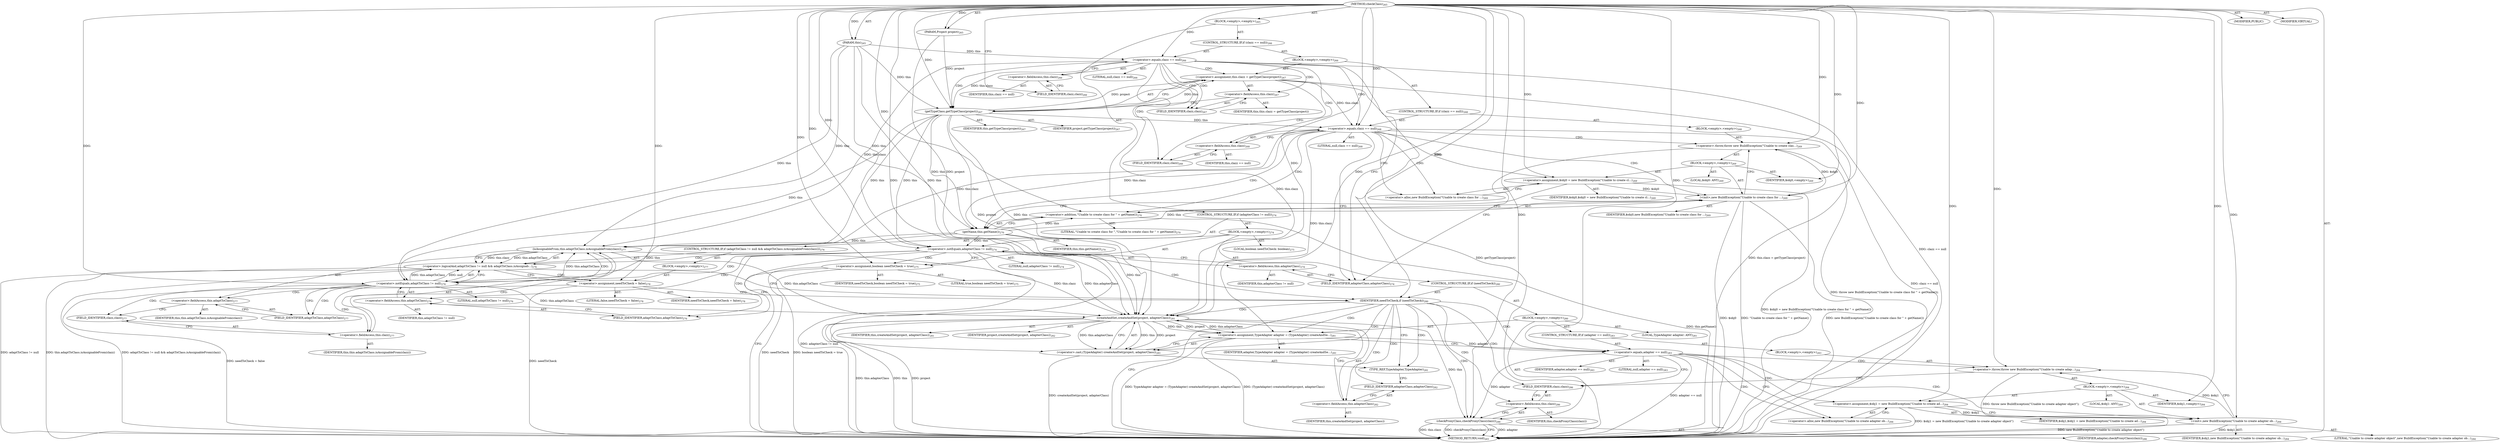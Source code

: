 digraph "checkClass" {  
"111669149709" [label = <(METHOD,checkClass)<SUB>265</SUB>> ]
"115964117001" [label = <(PARAM,this)<SUB>265</SUB>> ]
"115964117018" [label = <(PARAM,Project project)<SUB>265</SUB>> ]
"25769803807" [label = <(BLOCK,&lt;empty&gt;,&lt;empty&gt;)<SUB>265</SUB>> ]
"47244640274" [label = <(CONTROL_STRUCTURE,IF,if (clazz == null))<SUB>266</SUB>> ]
"30064771159" [label = <(&lt;operator&gt;.equals,clazz == null)<SUB>266</SUB>> ]
"30064771160" [label = <(&lt;operator&gt;.fieldAccess,this.clazz)<SUB>266</SUB>> ]
"68719476826" [label = <(IDENTIFIER,this,clazz == null)> ]
"55834574883" [label = <(FIELD_IDENTIFIER,clazz,clazz)<SUB>266</SUB>> ]
"90194313236" [label = <(LITERAL,null,clazz == null)<SUB>266</SUB>> ]
"25769803808" [label = <(BLOCK,&lt;empty&gt;,&lt;empty&gt;)<SUB>266</SUB>> ]
"30064771161" [label = <(&lt;operator&gt;.assignment,this.clazz = getTypeClass(project))<SUB>267</SUB>> ]
"30064771162" [label = <(&lt;operator&gt;.fieldAccess,this.clazz)<SUB>267</SUB>> ]
"68719476827" [label = <(IDENTIFIER,this,this.clazz = getTypeClass(project))> ]
"55834574884" [label = <(FIELD_IDENTIFIER,clazz,clazz)<SUB>267</SUB>> ]
"30064771163" [label = <(getTypeClass,getTypeClass(project))<SUB>267</SUB>> ]
"68719476750" [label = <(IDENTIFIER,this,getTypeClass(project))<SUB>267</SUB>> ]
"68719476828" [label = <(IDENTIFIER,project,getTypeClass(project))<SUB>267</SUB>> ]
"47244640275" [label = <(CONTROL_STRUCTURE,IF,if (clazz == null))<SUB>268</SUB>> ]
"30064771164" [label = <(&lt;operator&gt;.equals,clazz == null)<SUB>268</SUB>> ]
"30064771165" [label = <(&lt;operator&gt;.fieldAccess,this.clazz)<SUB>268</SUB>> ]
"68719476829" [label = <(IDENTIFIER,this,clazz == null)> ]
"55834574885" [label = <(FIELD_IDENTIFIER,clazz,clazz)<SUB>268</SUB>> ]
"90194313237" [label = <(LITERAL,null,clazz == null)<SUB>268</SUB>> ]
"25769803809" [label = <(BLOCK,&lt;empty&gt;,&lt;empty&gt;)<SUB>268</SUB>> ]
"30064771166" [label = <(&lt;operator&gt;.throw,throw new BuildException(&quot;Unable to create clas...)<SUB>269</SUB>> ]
"25769803810" [label = <(BLOCK,&lt;empty&gt;,&lt;empty&gt;)<SUB>269</SUB>> ]
"94489280516" [label = <(LOCAL,$obj0: ANY)<SUB>269</SUB>> ]
"30064771167" [label = <(&lt;operator&gt;.assignment,$obj0 = new BuildException(&quot;Unable to create cl...)<SUB>269</SUB>> ]
"68719476830" [label = <(IDENTIFIER,$obj0,$obj0 = new BuildException(&quot;Unable to create cl...)<SUB>269</SUB>> ]
"30064771168" [label = <(&lt;operator&gt;.alloc,new BuildException(&quot;Unable to create class for ...)<SUB>269</SUB>> ]
"30064771169" [label = <(&lt;init&gt;,new BuildException(&quot;Unable to create class for ...)<SUB>269</SUB>> ]
"68719476831" [label = <(IDENTIFIER,$obj0,new BuildException(&quot;Unable to create class for ...)<SUB>269</SUB>> ]
"30064771170" [label = <(&lt;operator&gt;.addition,&quot;Unable to create class for &quot; + getName())<SUB>270</SUB>> ]
"90194313238" [label = <(LITERAL,&quot;Unable to create class for &quot;,&quot;Unable to create class for &quot; + getName())<SUB>270</SUB>> ]
"30064771171" [label = <(getName,this.getName())<SUB>270</SUB>> ]
"68719476751" [label = <(IDENTIFIER,this,this.getName())<SUB>270</SUB>> ]
"68719476832" [label = <(IDENTIFIER,$obj0,&lt;empty&gt;)<SUB>269</SUB>> ]
"47244640276" [label = <(CONTROL_STRUCTURE,IF,if (adapterClass != null))<SUB>274</SUB>> ]
"30064771172" [label = <(&lt;operator&gt;.notEquals,adapterClass != null)<SUB>274</SUB>> ]
"30064771173" [label = <(&lt;operator&gt;.fieldAccess,this.adapterClass)<SUB>274</SUB>> ]
"68719476833" [label = <(IDENTIFIER,this,adapterClass != null)> ]
"55834574886" [label = <(FIELD_IDENTIFIER,adapterClass,adapterClass)<SUB>274</SUB>> ]
"90194313239" [label = <(LITERAL,null,adapterClass != null)<SUB>274</SUB>> ]
"25769803811" [label = <(BLOCK,&lt;empty&gt;,&lt;empty&gt;)<SUB>274</SUB>> ]
"94489280517" [label = <(LOCAL,boolean needToCheck: boolean)<SUB>275</SUB>> ]
"30064771174" [label = <(&lt;operator&gt;.assignment,boolean needToCheck = true)<SUB>275</SUB>> ]
"68719476834" [label = <(IDENTIFIER,needToCheck,boolean needToCheck = true)<SUB>275</SUB>> ]
"90194313240" [label = <(LITERAL,true,boolean needToCheck = true)<SUB>275</SUB>> ]
"47244640277" [label = <(CONTROL_STRUCTURE,IF,if (adaptToClass != null &amp;&amp; adaptToClass.isAssignableFrom(clazz)))<SUB>276</SUB>> ]
"30064771175" [label = <(&lt;operator&gt;.logicalAnd,adaptToClass != null &amp;&amp; adaptToClass.isAssignab...)<SUB>276</SUB>> ]
"30064771176" [label = <(&lt;operator&gt;.notEquals,adaptToClass != null)<SUB>276</SUB>> ]
"30064771177" [label = <(&lt;operator&gt;.fieldAccess,this.adaptToClass)<SUB>276</SUB>> ]
"68719476835" [label = <(IDENTIFIER,this,adaptToClass != null)> ]
"55834574887" [label = <(FIELD_IDENTIFIER,adaptToClass,adaptToClass)<SUB>276</SUB>> ]
"90194313241" [label = <(LITERAL,null,adaptToClass != null)<SUB>276</SUB>> ]
"30064771178" [label = <(isAssignableFrom,this.adaptToClass.isAssignableFrom(clazz))<SUB>277</SUB>> ]
"30064771179" [label = <(&lt;operator&gt;.fieldAccess,this.adaptToClass)<SUB>277</SUB>> ]
"68719476836" [label = <(IDENTIFIER,this,this.adaptToClass.isAssignableFrom(clazz))> ]
"55834574888" [label = <(FIELD_IDENTIFIER,adaptToClass,adaptToClass)<SUB>277</SUB>> ]
"30064771180" [label = <(&lt;operator&gt;.fieldAccess,this.clazz)<SUB>277</SUB>> ]
"68719476837" [label = <(IDENTIFIER,this,this.adaptToClass.isAssignableFrom(clazz))> ]
"55834574889" [label = <(FIELD_IDENTIFIER,clazz,clazz)<SUB>277</SUB>> ]
"25769803812" [label = <(BLOCK,&lt;empty&gt;,&lt;empty&gt;)<SUB>277</SUB>> ]
"30064771181" [label = <(&lt;operator&gt;.assignment,needToCheck = false)<SUB>278</SUB>> ]
"68719476838" [label = <(IDENTIFIER,needToCheck,needToCheck = false)<SUB>278</SUB>> ]
"90194313242" [label = <(LITERAL,false,needToCheck = false)<SUB>278</SUB>> ]
"47244640278" [label = <(CONTROL_STRUCTURE,IF,if (needToCheck))<SUB>280</SUB>> ]
"68719476839" [label = <(IDENTIFIER,needToCheck,if (needToCheck))<SUB>280</SUB>> ]
"25769803813" [label = <(BLOCK,&lt;empty&gt;,&lt;empty&gt;)<SUB>280</SUB>> ]
"94489280518" [label = <(LOCAL,TypeAdapter adapter: ANY)<SUB>281</SUB>> ]
"30064771182" [label = <(&lt;operator&gt;.assignment,TypeAdapter adapter = (TypeAdapter) createAndSe...)<SUB>281</SUB>> ]
"68719476840" [label = <(IDENTIFIER,adapter,TypeAdapter adapter = (TypeAdapter) createAndSe...)<SUB>281</SUB>> ]
"30064771183" [label = <(&lt;operator&gt;.cast,(TypeAdapter) createAndSet(project, adapterClass))<SUB>281</SUB>> ]
"180388626433" [label = <(TYPE_REF,TypeAdapter,TypeAdapter)<SUB>281</SUB>> ]
"30064771184" [label = <(createAndSet,createAndSet(project, adapterClass))<SUB>281</SUB>> ]
"68719476752" [label = <(IDENTIFIER,this,createAndSet(project, adapterClass))<SUB>281</SUB>> ]
"68719476841" [label = <(IDENTIFIER,project,createAndSet(project, adapterClass))<SUB>282</SUB>> ]
"30064771185" [label = <(&lt;operator&gt;.fieldAccess,this.adapterClass)<SUB>282</SUB>> ]
"68719476842" [label = <(IDENTIFIER,this,createAndSet(project, adapterClass))> ]
"55834574890" [label = <(FIELD_IDENTIFIER,adapterClass,adapterClass)<SUB>282</SUB>> ]
"47244640279" [label = <(CONTROL_STRUCTURE,IF,if (adapter == null))<SUB>283</SUB>> ]
"30064771186" [label = <(&lt;operator&gt;.equals,adapter == null)<SUB>283</SUB>> ]
"68719476843" [label = <(IDENTIFIER,adapter,adapter == null)<SUB>283</SUB>> ]
"90194313243" [label = <(LITERAL,null,adapter == null)<SUB>283</SUB>> ]
"25769803814" [label = <(BLOCK,&lt;empty&gt;,&lt;empty&gt;)<SUB>283</SUB>> ]
"30064771187" [label = <(&lt;operator&gt;.throw,throw new BuildException(&quot;Unable to create adap...)<SUB>284</SUB>> ]
"25769803815" [label = <(BLOCK,&lt;empty&gt;,&lt;empty&gt;)<SUB>284</SUB>> ]
"94489280519" [label = <(LOCAL,$obj1: ANY)<SUB>284</SUB>> ]
"30064771188" [label = <(&lt;operator&gt;.assignment,$obj1 = new BuildException(&quot;Unable to create ad...)<SUB>284</SUB>> ]
"68719476844" [label = <(IDENTIFIER,$obj1,$obj1 = new BuildException(&quot;Unable to create ad...)<SUB>284</SUB>> ]
"30064771189" [label = <(&lt;operator&gt;.alloc,new BuildException(&quot;Unable to create adapter ob...)<SUB>284</SUB>> ]
"30064771190" [label = <(&lt;init&gt;,new BuildException(&quot;Unable to create adapter ob...)<SUB>284</SUB>> ]
"68719476845" [label = <(IDENTIFIER,$obj1,new BuildException(&quot;Unable to create adapter ob...)<SUB>284</SUB>> ]
"90194313244" [label = <(LITERAL,&quot;Unable to create adapter object&quot;,new BuildException(&quot;Unable to create adapter ob...)<SUB>284</SUB>> ]
"68719476846" [label = <(IDENTIFIER,$obj1,&lt;empty&gt;)<SUB>284</SUB>> ]
"30064771191" [label = <(checkProxyClass,checkProxyClass(clazz))<SUB>286</SUB>> ]
"68719476847" [label = <(IDENTIFIER,adapter,checkProxyClass(clazz))<SUB>286</SUB>> ]
"30064771192" [label = <(&lt;operator&gt;.fieldAccess,this.clazz)<SUB>286</SUB>> ]
"68719476848" [label = <(IDENTIFIER,this,checkProxyClass(clazz))> ]
"55834574891" [label = <(FIELD_IDENTIFIER,clazz,clazz)<SUB>286</SUB>> ]
"133143986208" [label = <(MODIFIER,PUBLIC)> ]
"133143986209" [label = <(MODIFIER,VIRTUAL)> ]
"128849018893" [label = <(METHOD_RETURN,void)<SUB>265</SUB>> ]
  "111669149709" -> "115964117001"  [ label = "AST: "] 
  "111669149709" -> "115964117018"  [ label = "AST: "] 
  "111669149709" -> "25769803807"  [ label = "AST: "] 
  "111669149709" -> "133143986208"  [ label = "AST: "] 
  "111669149709" -> "133143986209"  [ label = "AST: "] 
  "111669149709" -> "128849018893"  [ label = "AST: "] 
  "25769803807" -> "47244640274"  [ label = "AST: "] 
  "25769803807" -> "47244640276"  [ label = "AST: "] 
  "47244640274" -> "30064771159"  [ label = "AST: "] 
  "47244640274" -> "25769803808"  [ label = "AST: "] 
  "30064771159" -> "30064771160"  [ label = "AST: "] 
  "30064771159" -> "90194313236"  [ label = "AST: "] 
  "30064771160" -> "68719476826"  [ label = "AST: "] 
  "30064771160" -> "55834574883"  [ label = "AST: "] 
  "25769803808" -> "30064771161"  [ label = "AST: "] 
  "25769803808" -> "47244640275"  [ label = "AST: "] 
  "30064771161" -> "30064771162"  [ label = "AST: "] 
  "30064771161" -> "30064771163"  [ label = "AST: "] 
  "30064771162" -> "68719476827"  [ label = "AST: "] 
  "30064771162" -> "55834574884"  [ label = "AST: "] 
  "30064771163" -> "68719476750"  [ label = "AST: "] 
  "30064771163" -> "68719476828"  [ label = "AST: "] 
  "47244640275" -> "30064771164"  [ label = "AST: "] 
  "47244640275" -> "25769803809"  [ label = "AST: "] 
  "30064771164" -> "30064771165"  [ label = "AST: "] 
  "30064771164" -> "90194313237"  [ label = "AST: "] 
  "30064771165" -> "68719476829"  [ label = "AST: "] 
  "30064771165" -> "55834574885"  [ label = "AST: "] 
  "25769803809" -> "30064771166"  [ label = "AST: "] 
  "30064771166" -> "25769803810"  [ label = "AST: "] 
  "25769803810" -> "94489280516"  [ label = "AST: "] 
  "25769803810" -> "30064771167"  [ label = "AST: "] 
  "25769803810" -> "30064771169"  [ label = "AST: "] 
  "25769803810" -> "68719476832"  [ label = "AST: "] 
  "30064771167" -> "68719476830"  [ label = "AST: "] 
  "30064771167" -> "30064771168"  [ label = "AST: "] 
  "30064771169" -> "68719476831"  [ label = "AST: "] 
  "30064771169" -> "30064771170"  [ label = "AST: "] 
  "30064771170" -> "90194313238"  [ label = "AST: "] 
  "30064771170" -> "30064771171"  [ label = "AST: "] 
  "30064771171" -> "68719476751"  [ label = "AST: "] 
  "47244640276" -> "30064771172"  [ label = "AST: "] 
  "47244640276" -> "25769803811"  [ label = "AST: "] 
  "30064771172" -> "30064771173"  [ label = "AST: "] 
  "30064771172" -> "90194313239"  [ label = "AST: "] 
  "30064771173" -> "68719476833"  [ label = "AST: "] 
  "30064771173" -> "55834574886"  [ label = "AST: "] 
  "25769803811" -> "94489280517"  [ label = "AST: "] 
  "25769803811" -> "30064771174"  [ label = "AST: "] 
  "25769803811" -> "47244640277"  [ label = "AST: "] 
  "25769803811" -> "47244640278"  [ label = "AST: "] 
  "30064771174" -> "68719476834"  [ label = "AST: "] 
  "30064771174" -> "90194313240"  [ label = "AST: "] 
  "47244640277" -> "30064771175"  [ label = "AST: "] 
  "47244640277" -> "25769803812"  [ label = "AST: "] 
  "30064771175" -> "30064771176"  [ label = "AST: "] 
  "30064771175" -> "30064771178"  [ label = "AST: "] 
  "30064771176" -> "30064771177"  [ label = "AST: "] 
  "30064771176" -> "90194313241"  [ label = "AST: "] 
  "30064771177" -> "68719476835"  [ label = "AST: "] 
  "30064771177" -> "55834574887"  [ label = "AST: "] 
  "30064771178" -> "30064771179"  [ label = "AST: "] 
  "30064771178" -> "30064771180"  [ label = "AST: "] 
  "30064771179" -> "68719476836"  [ label = "AST: "] 
  "30064771179" -> "55834574888"  [ label = "AST: "] 
  "30064771180" -> "68719476837"  [ label = "AST: "] 
  "30064771180" -> "55834574889"  [ label = "AST: "] 
  "25769803812" -> "30064771181"  [ label = "AST: "] 
  "30064771181" -> "68719476838"  [ label = "AST: "] 
  "30064771181" -> "90194313242"  [ label = "AST: "] 
  "47244640278" -> "68719476839"  [ label = "AST: "] 
  "47244640278" -> "25769803813"  [ label = "AST: "] 
  "25769803813" -> "94489280518"  [ label = "AST: "] 
  "25769803813" -> "30064771182"  [ label = "AST: "] 
  "25769803813" -> "47244640279"  [ label = "AST: "] 
  "25769803813" -> "30064771191"  [ label = "AST: "] 
  "30064771182" -> "68719476840"  [ label = "AST: "] 
  "30064771182" -> "30064771183"  [ label = "AST: "] 
  "30064771183" -> "180388626433"  [ label = "AST: "] 
  "30064771183" -> "30064771184"  [ label = "AST: "] 
  "30064771184" -> "68719476752"  [ label = "AST: "] 
  "30064771184" -> "68719476841"  [ label = "AST: "] 
  "30064771184" -> "30064771185"  [ label = "AST: "] 
  "30064771185" -> "68719476842"  [ label = "AST: "] 
  "30064771185" -> "55834574890"  [ label = "AST: "] 
  "47244640279" -> "30064771186"  [ label = "AST: "] 
  "47244640279" -> "25769803814"  [ label = "AST: "] 
  "30064771186" -> "68719476843"  [ label = "AST: "] 
  "30064771186" -> "90194313243"  [ label = "AST: "] 
  "25769803814" -> "30064771187"  [ label = "AST: "] 
  "30064771187" -> "25769803815"  [ label = "AST: "] 
  "25769803815" -> "94489280519"  [ label = "AST: "] 
  "25769803815" -> "30064771188"  [ label = "AST: "] 
  "25769803815" -> "30064771190"  [ label = "AST: "] 
  "25769803815" -> "68719476846"  [ label = "AST: "] 
  "30064771188" -> "68719476844"  [ label = "AST: "] 
  "30064771188" -> "30064771189"  [ label = "AST: "] 
  "30064771190" -> "68719476845"  [ label = "AST: "] 
  "30064771190" -> "90194313244"  [ label = "AST: "] 
  "30064771191" -> "68719476847"  [ label = "AST: "] 
  "30064771191" -> "30064771192"  [ label = "AST: "] 
  "30064771192" -> "68719476848"  [ label = "AST: "] 
  "30064771192" -> "55834574891"  [ label = "AST: "] 
  "30064771159" -> "55834574884"  [ label = "CFG: "] 
  "30064771159" -> "55834574886"  [ label = "CFG: "] 
  "30064771172" -> "128849018893"  [ label = "CFG: "] 
  "30064771172" -> "30064771174"  [ label = "CFG: "] 
  "30064771160" -> "30064771159"  [ label = "CFG: "] 
  "30064771161" -> "55834574885"  [ label = "CFG: "] 
  "30064771173" -> "30064771172"  [ label = "CFG: "] 
  "30064771174" -> "55834574887"  [ label = "CFG: "] 
  "55834574883" -> "30064771160"  [ label = "CFG: "] 
  "30064771162" -> "30064771163"  [ label = "CFG: "] 
  "30064771163" -> "30064771161"  [ label = "CFG: "] 
  "30064771164" -> "30064771168"  [ label = "CFG: "] 
  "30064771164" -> "55834574886"  [ label = "CFG: "] 
  "55834574886" -> "30064771173"  [ label = "CFG: "] 
  "30064771175" -> "68719476839"  [ label = "CFG: "] 
  "30064771175" -> "30064771181"  [ label = "CFG: "] 
  "68719476839" -> "128849018893"  [ label = "CFG: "] 
  "68719476839" -> "180388626433"  [ label = "CFG: "] 
  "55834574884" -> "30064771162"  [ label = "CFG: "] 
  "30064771165" -> "30064771164"  [ label = "CFG: "] 
  "30064771166" -> "55834574886"  [ label = "CFG: "] 
  "30064771176" -> "30064771175"  [ label = "CFG: "] 
  "30064771176" -> "55834574888"  [ label = "CFG: "] 
  "30064771178" -> "30064771175"  [ label = "CFG: "] 
  "30064771181" -> "68719476839"  [ label = "CFG: "] 
  "30064771182" -> "30064771186"  [ label = "CFG: "] 
  "30064771191" -> "128849018893"  [ label = "CFG: "] 
  "55834574885" -> "30064771165"  [ label = "CFG: "] 
  "30064771177" -> "30064771176"  [ label = "CFG: "] 
  "30064771179" -> "55834574889"  [ label = "CFG: "] 
  "30064771180" -> "30064771178"  [ label = "CFG: "] 
  "30064771183" -> "30064771182"  [ label = "CFG: "] 
  "30064771186" -> "30064771189"  [ label = "CFG: "] 
  "30064771186" -> "55834574891"  [ label = "CFG: "] 
  "30064771192" -> "30064771191"  [ label = "CFG: "] 
  "30064771167" -> "30064771171"  [ label = "CFG: "] 
  "30064771169" -> "30064771166"  [ label = "CFG: "] 
  "55834574887" -> "30064771177"  [ label = "CFG: "] 
  "55834574888" -> "30064771179"  [ label = "CFG: "] 
  "55834574889" -> "30064771180"  [ label = "CFG: "] 
  "180388626433" -> "55834574890"  [ label = "CFG: "] 
  "30064771184" -> "30064771183"  [ label = "CFG: "] 
  "30064771187" -> "55834574891"  [ label = "CFG: "] 
  "55834574891" -> "30064771192"  [ label = "CFG: "] 
  "30064771168" -> "30064771167"  [ label = "CFG: "] 
  "30064771170" -> "30064771169"  [ label = "CFG: "] 
  "30064771185" -> "30064771184"  [ label = "CFG: "] 
  "30064771171" -> "30064771170"  [ label = "CFG: "] 
  "55834574890" -> "30064771185"  [ label = "CFG: "] 
  "30064771188" -> "30064771190"  [ label = "CFG: "] 
  "30064771190" -> "30064771187"  [ label = "CFG: "] 
  "30064771189" -> "30064771188"  [ label = "CFG: "] 
  "111669149709" -> "55834574883"  [ label = "CFG: "] 
  "30064771159" -> "128849018893"  [ label = "DDG: clazz == null"] 
  "30064771161" -> "128849018893"  [ label = "DDG: getTypeClass(project)"] 
  "30064771161" -> "128849018893"  [ label = "DDG: this.clazz = getTypeClass(project)"] 
  "30064771164" -> "128849018893"  [ label = "DDG: clazz == null"] 
  "30064771167" -> "128849018893"  [ label = "DDG: $obj0 = new BuildException(&quot;Unable to create class for &quot; + getName())"] 
  "30064771169" -> "128849018893"  [ label = "DDG: $obj0"] 
  "30064771170" -> "128849018893"  [ label = "DDG: this.getName()"] 
  "30064771169" -> "128849018893"  [ label = "DDG: &quot;Unable to create class for &quot; + getName()"] 
  "30064771169" -> "128849018893"  [ label = "DDG: new BuildException(&quot;Unable to create class for &quot; + getName())"] 
  "30064771166" -> "128849018893"  [ label = "DDG: throw new BuildException(&quot;Unable to create class for &quot; + getName());"] 
  "30064771172" -> "128849018893"  [ label = "DDG: adapterClass != null"] 
  "30064771174" -> "128849018893"  [ label = "DDG: needToCheck"] 
  "30064771174" -> "128849018893"  [ label = "DDG: boolean needToCheck = true"] 
  "30064771175" -> "128849018893"  [ label = "DDG: adaptToClass != null"] 
  "30064771175" -> "128849018893"  [ label = "DDG: this.adaptToClass.isAssignableFrom(clazz)"] 
  "30064771175" -> "128849018893"  [ label = "DDG: adaptToClass != null &amp;&amp; adaptToClass.isAssignableFrom(clazz)"] 
  "30064771181" -> "128849018893"  [ label = "DDG: needToCheck"] 
  "30064771181" -> "128849018893"  [ label = "DDG: needToCheck = false"] 
  "30064771184" -> "128849018893"  [ label = "DDG: this"] 
  "30064771184" -> "128849018893"  [ label = "DDG: project"] 
  "30064771184" -> "128849018893"  [ label = "DDG: this.adapterClass"] 
  "30064771183" -> "128849018893"  [ label = "DDG: createAndSet(project, adapterClass)"] 
  "30064771182" -> "128849018893"  [ label = "DDG: (TypeAdapter) createAndSet(project, adapterClass)"] 
  "30064771182" -> "128849018893"  [ label = "DDG: TypeAdapter adapter = (TypeAdapter) createAndSet(project, adapterClass)"] 
  "30064771186" -> "128849018893"  [ label = "DDG: adapter == null"] 
  "30064771188" -> "128849018893"  [ label = "DDG: $obj1 = new BuildException(&quot;Unable to create adapter object&quot;)"] 
  "30064771190" -> "128849018893"  [ label = "DDG: $obj1"] 
  "30064771190" -> "128849018893"  [ label = "DDG: new BuildException(&quot;Unable to create adapter object&quot;)"] 
  "30064771187" -> "128849018893"  [ label = "DDG: throw new BuildException(&quot;Unable to create adapter object&quot;);"] 
  "30064771191" -> "128849018893"  [ label = "DDG: adapter"] 
  "30064771191" -> "128849018893"  [ label = "DDG: this.clazz"] 
  "30064771191" -> "128849018893"  [ label = "DDG: checkProxyClass(clazz)"] 
  "111669149709" -> "115964117001"  [ label = "DDG: "] 
  "111669149709" -> "115964117018"  [ label = "DDG: "] 
  "115964117001" -> "30064771159"  [ label = "DDG: this"] 
  "111669149709" -> "30064771159"  [ label = "DDG: "] 
  "30064771163" -> "30064771161"  [ label = "DDG: this"] 
  "30064771163" -> "30064771161"  [ label = "DDG: project"] 
  "115964117001" -> "30064771172"  [ label = "DDG: this"] 
  "30064771163" -> "30064771172"  [ label = "DDG: this"] 
  "30064771171" -> "30064771172"  [ label = "DDG: this"] 
  "111669149709" -> "30064771172"  [ label = "DDG: "] 
  "111669149709" -> "30064771174"  [ label = "DDG: "] 
  "111669149709" -> "68719476839"  [ label = "DDG: "] 
  "115964117001" -> "30064771163"  [ label = "DDG: this"] 
  "30064771159" -> "30064771163"  [ label = "DDG: this.clazz"] 
  "111669149709" -> "30064771163"  [ label = "DDG: "] 
  "115964117018" -> "30064771163"  [ label = "DDG: project"] 
  "30064771161" -> "30064771164"  [ label = "DDG: this.clazz"] 
  "30064771163" -> "30064771164"  [ label = "DDG: this"] 
  "111669149709" -> "30064771164"  [ label = "DDG: "] 
  "30064771176" -> "30064771175"  [ label = "DDG: this.adaptToClass"] 
  "30064771176" -> "30064771175"  [ label = "DDG: null"] 
  "30064771178" -> "30064771175"  [ label = "DDG: this.adaptToClass"] 
  "30064771178" -> "30064771175"  [ label = "DDG: this.clazz"] 
  "111669149709" -> "30064771181"  [ label = "DDG: "] 
  "111669149709" -> "30064771182"  [ label = "DDG: "] 
  "30064771184" -> "30064771182"  [ label = "DDG: this"] 
  "30064771184" -> "30064771182"  [ label = "DDG: project"] 
  "30064771184" -> "30064771182"  [ label = "DDG: this.adapterClass"] 
  "30064771169" -> "30064771166"  [ label = "DDG: $obj0"] 
  "111669149709" -> "30064771166"  [ label = "DDG: "] 
  "115964117001" -> "30064771176"  [ label = "DDG: this"] 
  "30064771163" -> "30064771176"  [ label = "DDG: this"] 
  "30064771171" -> "30064771176"  [ label = "DDG: this"] 
  "111669149709" -> "30064771176"  [ label = "DDG: "] 
  "115964117001" -> "30064771178"  [ label = "DDG: this"] 
  "30064771163" -> "30064771178"  [ label = "DDG: this"] 
  "30064771171" -> "30064771178"  [ label = "DDG: this"] 
  "30064771176" -> "30064771178"  [ label = "DDG: this.adaptToClass"] 
  "30064771159" -> "30064771178"  [ label = "DDG: this.clazz"] 
  "30064771164" -> "30064771178"  [ label = "DDG: this.clazz"] 
  "30064771186" -> "30064771191"  [ label = "DDG: adapter"] 
  "111669149709" -> "30064771191"  [ label = "DDG: "] 
  "30064771184" -> "30064771191"  [ label = "DDG: this"] 
  "111669149709" -> "30064771167"  [ label = "DDG: "] 
  "111669149709" -> "68719476832"  [ label = "DDG: "] 
  "111669149709" -> "30064771183"  [ label = "DDG: "] 
  "30064771184" -> "30064771183"  [ label = "DDG: this"] 
  "30064771184" -> "30064771183"  [ label = "DDG: project"] 
  "30064771184" -> "30064771183"  [ label = "DDG: this.adapterClass"] 
  "30064771182" -> "30064771186"  [ label = "DDG: adapter"] 
  "111669149709" -> "30064771186"  [ label = "DDG: "] 
  "30064771167" -> "30064771169"  [ label = "DDG: $obj0"] 
  "111669149709" -> "30064771169"  [ label = "DDG: "] 
  "30064771171" -> "30064771169"  [ label = "DDG: this"] 
  "115964117001" -> "30064771184"  [ label = "DDG: this"] 
  "30064771159" -> "30064771184"  [ label = "DDG: this.clazz"] 
  "30064771163" -> "30064771184"  [ label = "DDG: this"] 
  "30064771164" -> "30064771184"  [ label = "DDG: this.clazz"] 
  "30064771171" -> "30064771184"  [ label = "DDG: this"] 
  "30064771172" -> "30064771184"  [ label = "DDG: this.adapterClass"] 
  "30064771176" -> "30064771184"  [ label = "DDG: this.adaptToClass"] 
  "30064771178" -> "30064771184"  [ label = "DDG: this.adaptToClass"] 
  "30064771178" -> "30064771184"  [ label = "DDG: this.clazz"] 
  "111669149709" -> "30064771184"  [ label = "DDG: "] 
  "115964117018" -> "30064771184"  [ label = "DDG: project"] 
  "30064771163" -> "30064771184"  [ label = "DDG: project"] 
  "30064771190" -> "30064771187"  [ label = "DDG: $obj1"] 
  "111669149709" -> "30064771187"  [ label = "DDG: "] 
  "111669149709" -> "30064771170"  [ label = "DDG: "] 
  "30064771171" -> "30064771170"  [ label = "DDG: this"] 
  "111669149709" -> "30064771188"  [ label = "DDG: "] 
  "111669149709" -> "68719476846"  [ label = "DDG: "] 
  "30064771163" -> "30064771171"  [ label = "DDG: this"] 
  "30064771164" -> "30064771171"  [ label = "DDG: this.clazz"] 
  "111669149709" -> "30064771171"  [ label = "DDG: "] 
  "30064771188" -> "30064771190"  [ label = "DDG: $obj1"] 
  "111669149709" -> "30064771190"  [ label = "DDG: "] 
  "30064771159" -> "30064771161"  [ label = "CDG: "] 
  "30064771159" -> "30064771165"  [ label = "CDG: "] 
  "30064771159" -> "30064771164"  [ label = "CDG: "] 
  "30064771159" -> "30064771163"  [ label = "CDG: "] 
  "30064771159" -> "30064771162"  [ label = "CDG: "] 
  "30064771159" -> "55834574885"  [ label = "CDG: "] 
  "30064771159" -> "55834574884"  [ label = "CDG: "] 
  "30064771172" -> "30064771177"  [ label = "CDG: "] 
  "30064771172" -> "30064771176"  [ label = "CDG: "] 
  "30064771172" -> "30064771175"  [ label = "CDG: "] 
  "30064771172" -> "30064771174"  [ label = "CDG: "] 
  "30064771172" -> "55834574887"  [ label = "CDG: "] 
  "30064771172" -> "68719476839"  [ label = "CDG: "] 
  "30064771164" -> "30064771169"  [ label = "CDG: "] 
  "30064771164" -> "30064771168"  [ label = "CDG: "] 
  "30064771164" -> "30064771167"  [ label = "CDG: "] 
  "30064771164" -> "30064771166"  [ label = "CDG: "] 
  "30064771164" -> "30064771171"  [ label = "CDG: "] 
  "30064771164" -> "30064771170"  [ label = "CDG: "] 
  "30064771175" -> "30064771181"  [ label = "CDG: "] 
  "68719476839" -> "180388626433"  [ label = "CDG: "] 
  "68719476839" -> "30064771192"  [ label = "CDG: "] 
  "68719476839" -> "30064771191"  [ label = "CDG: "] 
  "68719476839" -> "30064771185"  [ label = "CDG: "] 
  "68719476839" -> "30064771184"  [ label = "CDG: "] 
  "68719476839" -> "30064771183"  [ label = "CDG: "] 
  "68719476839" -> "30064771182"  [ label = "CDG: "] 
  "68719476839" -> "30064771186"  [ label = "CDG: "] 
  "68719476839" -> "55834574891"  [ label = "CDG: "] 
  "68719476839" -> "55834574890"  [ label = "CDG: "] 
  "30064771176" -> "30064771180"  [ label = "CDG: "] 
  "30064771176" -> "30064771179"  [ label = "CDG: "] 
  "30064771176" -> "30064771178"  [ label = "CDG: "] 
  "30064771176" -> "55834574889"  [ label = "CDG: "] 
  "30064771176" -> "55834574888"  [ label = "CDG: "] 
  "30064771186" -> "30064771190"  [ label = "CDG: "] 
  "30064771186" -> "30064771189"  [ label = "CDG: "] 
  "30064771186" -> "30064771188"  [ label = "CDG: "] 
  "30064771186" -> "30064771187"  [ label = "CDG: "] 
}
